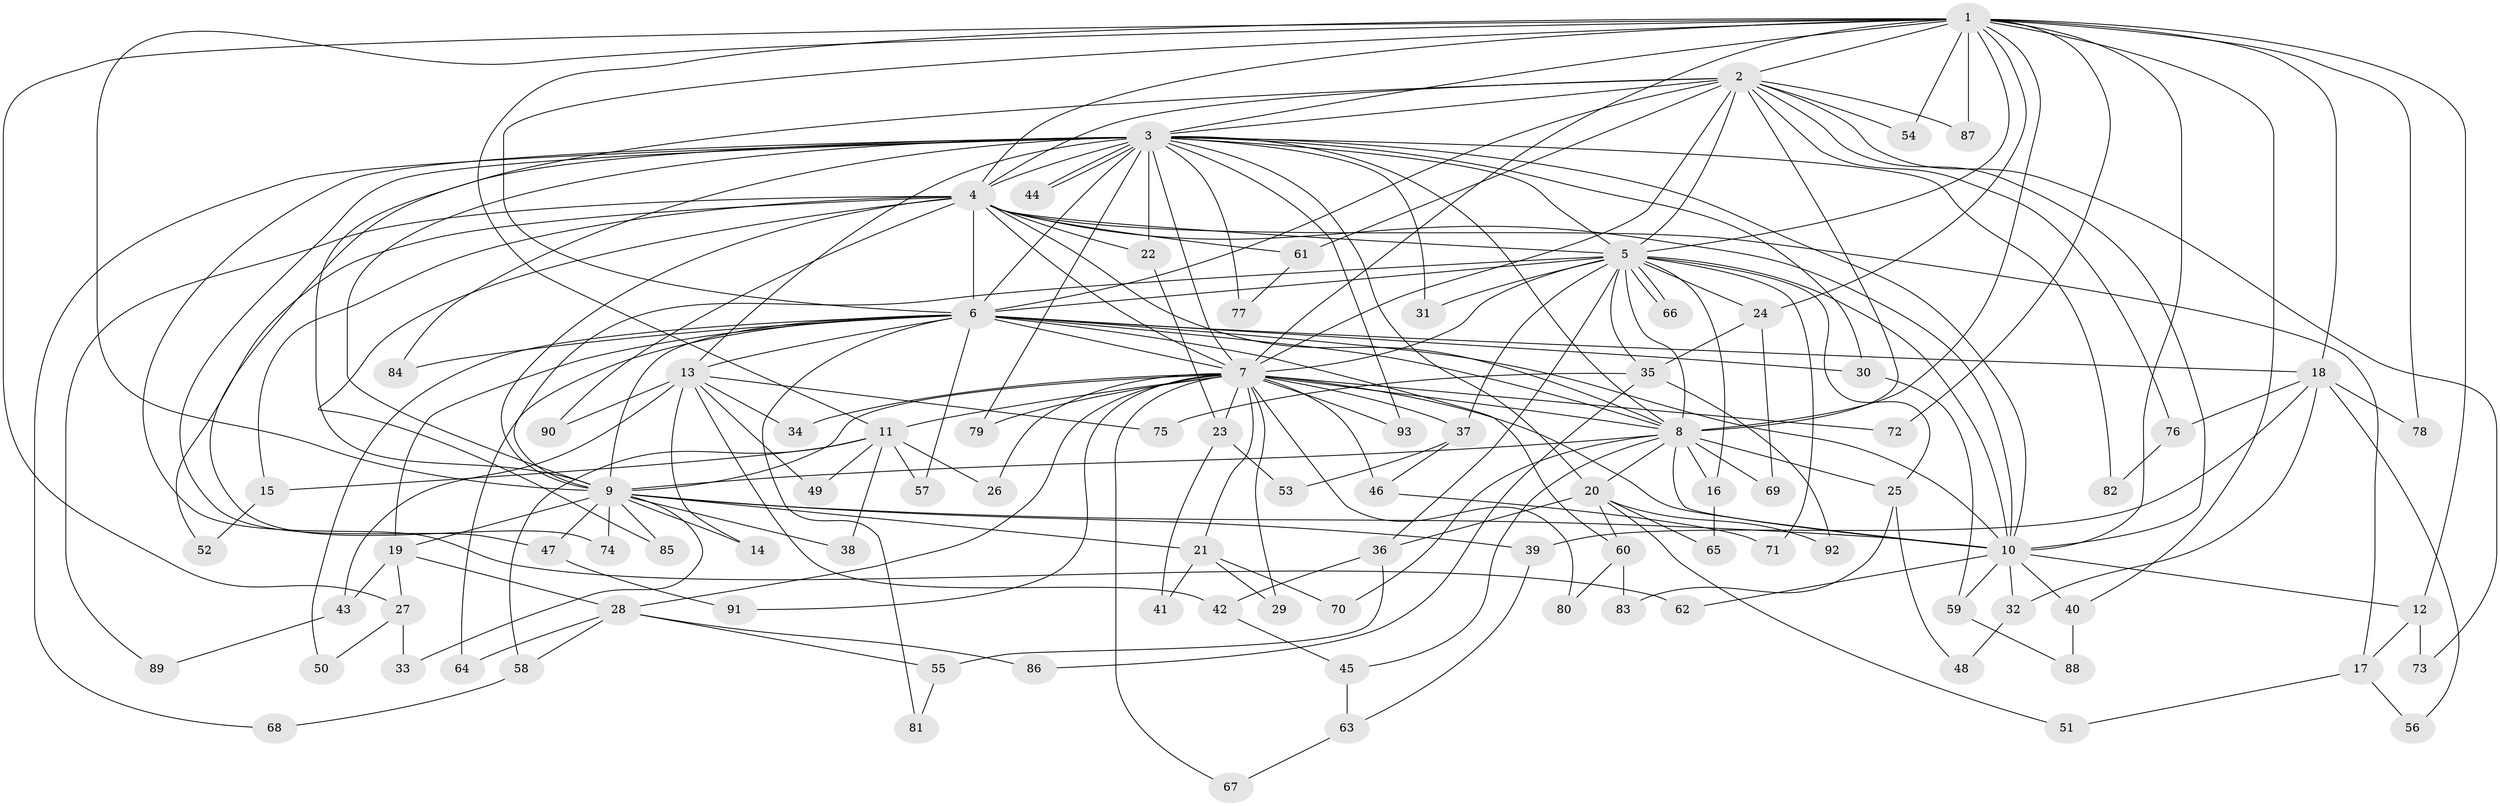 // Generated by graph-tools (version 1.1) at 2025/11/02/27/25 16:11:08]
// undirected, 93 vertices, 211 edges
graph export_dot {
graph [start="1"]
  node [color=gray90,style=filled];
  1;
  2;
  3;
  4;
  5;
  6;
  7;
  8;
  9;
  10;
  11;
  12;
  13;
  14;
  15;
  16;
  17;
  18;
  19;
  20;
  21;
  22;
  23;
  24;
  25;
  26;
  27;
  28;
  29;
  30;
  31;
  32;
  33;
  34;
  35;
  36;
  37;
  38;
  39;
  40;
  41;
  42;
  43;
  44;
  45;
  46;
  47;
  48;
  49;
  50;
  51;
  52;
  53;
  54;
  55;
  56;
  57;
  58;
  59;
  60;
  61;
  62;
  63;
  64;
  65;
  66;
  67;
  68;
  69;
  70;
  71;
  72;
  73;
  74;
  75;
  76;
  77;
  78;
  79;
  80;
  81;
  82;
  83;
  84;
  85;
  86;
  87;
  88;
  89;
  90;
  91;
  92;
  93;
  1 -- 2;
  1 -- 3;
  1 -- 4;
  1 -- 5;
  1 -- 6;
  1 -- 7;
  1 -- 8;
  1 -- 9;
  1 -- 10;
  1 -- 11;
  1 -- 12;
  1 -- 18;
  1 -- 24;
  1 -- 27;
  1 -- 40;
  1 -- 54;
  1 -- 72;
  1 -- 78;
  1 -- 87;
  2 -- 3;
  2 -- 4;
  2 -- 5;
  2 -- 6;
  2 -- 7;
  2 -- 8;
  2 -- 9;
  2 -- 10;
  2 -- 54;
  2 -- 61;
  2 -- 73;
  2 -- 76;
  2 -- 87;
  3 -- 4;
  3 -- 5;
  3 -- 6;
  3 -- 7;
  3 -- 8;
  3 -- 9;
  3 -- 10;
  3 -- 13;
  3 -- 20;
  3 -- 22;
  3 -- 30;
  3 -- 31;
  3 -- 44;
  3 -- 44;
  3 -- 47;
  3 -- 62;
  3 -- 68;
  3 -- 74;
  3 -- 77;
  3 -- 79;
  3 -- 82;
  3 -- 84;
  3 -- 93;
  4 -- 5;
  4 -- 6;
  4 -- 7;
  4 -- 8;
  4 -- 9;
  4 -- 10;
  4 -- 15;
  4 -- 17;
  4 -- 22;
  4 -- 52;
  4 -- 61;
  4 -- 85;
  4 -- 89;
  4 -- 90;
  5 -- 6;
  5 -- 7;
  5 -- 8;
  5 -- 9;
  5 -- 10;
  5 -- 16;
  5 -- 24;
  5 -- 25;
  5 -- 31;
  5 -- 35;
  5 -- 36;
  5 -- 37;
  5 -- 66;
  5 -- 66;
  5 -- 71;
  6 -- 7;
  6 -- 8;
  6 -- 9;
  6 -- 10;
  6 -- 13;
  6 -- 18;
  6 -- 19;
  6 -- 30;
  6 -- 50;
  6 -- 57;
  6 -- 60;
  6 -- 64;
  6 -- 81;
  6 -- 84;
  7 -- 8;
  7 -- 9;
  7 -- 10;
  7 -- 11;
  7 -- 21;
  7 -- 23;
  7 -- 26;
  7 -- 28;
  7 -- 29;
  7 -- 34;
  7 -- 37;
  7 -- 46;
  7 -- 67;
  7 -- 72;
  7 -- 79;
  7 -- 80;
  7 -- 91;
  7 -- 93;
  8 -- 9;
  8 -- 10;
  8 -- 16;
  8 -- 20;
  8 -- 25;
  8 -- 45;
  8 -- 69;
  8 -- 70;
  9 -- 10;
  9 -- 14;
  9 -- 19;
  9 -- 21;
  9 -- 33;
  9 -- 38;
  9 -- 39;
  9 -- 47;
  9 -- 74;
  9 -- 85;
  10 -- 12;
  10 -- 32;
  10 -- 40;
  10 -- 59;
  10 -- 62;
  11 -- 15;
  11 -- 26;
  11 -- 38;
  11 -- 49;
  11 -- 57;
  11 -- 58;
  12 -- 17;
  12 -- 73;
  13 -- 14;
  13 -- 34;
  13 -- 42;
  13 -- 43;
  13 -- 49;
  13 -- 75;
  13 -- 90;
  15 -- 52;
  16 -- 65;
  17 -- 51;
  17 -- 56;
  18 -- 32;
  18 -- 39;
  18 -- 56;
  18 -- 76;
  18 -- 78;
  19 -- 27;
  19 -- 28;
  19 -- 43;
  20 -- 36;
  20 -- 51;
  20 -- 60;
  20 -- 65;
  20 -- 92;
  21 -- 29;
  21 -- 41;
  21 -- 70;
  22 -- 23;
  23 -- 41;
  23 -- 53;
  24 -- 35;
  24 -- 69;
  25 -- 48;
  25 -- 83;
  27 -- 33;
  27 -- 50;
  28 -- 55;
  28 -- 58;
  28 -- 64;
  28 -- 86;
  30 -- 59;
  32 -- 48;
  35 -- 75;
  35 -- 86;
  35 -- 92;
  36 -- 42;
  36 -- 55;
  37 -- 46;
  37 -- 53;
  39 -- 63;
  40 -- 88;
  42 -- 45;
  43 -- 89;
  45 -- 63;
  46 -- 71;
  47 -- 91;
  55 -- 81;
  58 -- 68;
  59 -- 88;
  60 -- 80;
  60 -- 83;
  61 -- 77;
  63 -- 67;
  76 -- 82;
}
